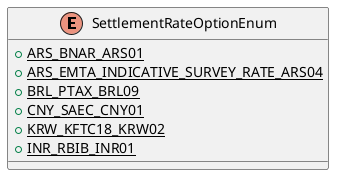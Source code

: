 @startuml

    enum SettlementRateOptionEnum [[SettlementRateOptionEnum.html]] {
        {static} +ARS_BNAR_ARS01
        {static} +ARS_EMTA_INDICATIVE_SURVEY_RATE_ARS04
        {static} +BRL_PTAX_BRL09
        {static} +CNY_SAEC_CNY01
        {static} +KRW_KFTC18_KRW02
        {static} +INR_RBIB_INR01
    }

@enduml
